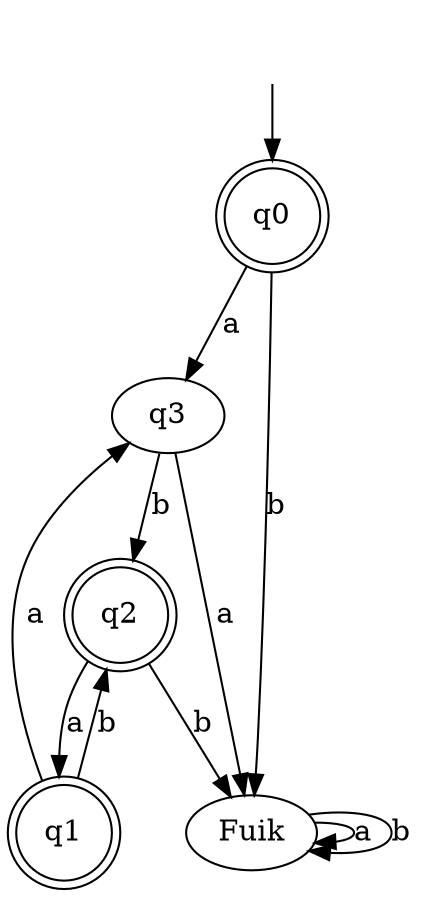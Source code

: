 digraph { 
 "" [shape=none]
 "q0" [shape=doublecircle]
 "q1" [shape=doublecircle]
 "q2" [shape=doublecircle]

 "" -> "q0"
 "q0" -> "q3"[label="a", weight="a"]; 
 "q3" -> "Fuik"[label="a", weight="a"]; 
 "q3" -> "q2"[label="b", weight="b"]; 
 "q2" -> "q1"[label="a", weight="a"]; 
 "q1" -> "q3"[label="a", weight="a"]; 
 "q1" -> "q2"[label="b", weight="b"]; 
 "q2" -> "Fuik"[label="b", weight="b"]; 
 "q0" -> "Fuik"[label="b", weight="b"]; 
 "Fuik" -> "Fuik"[label="a", weight="a"]; 
 "Fuik" -> "Fuik"[label="b", weight="b"]; 
}
